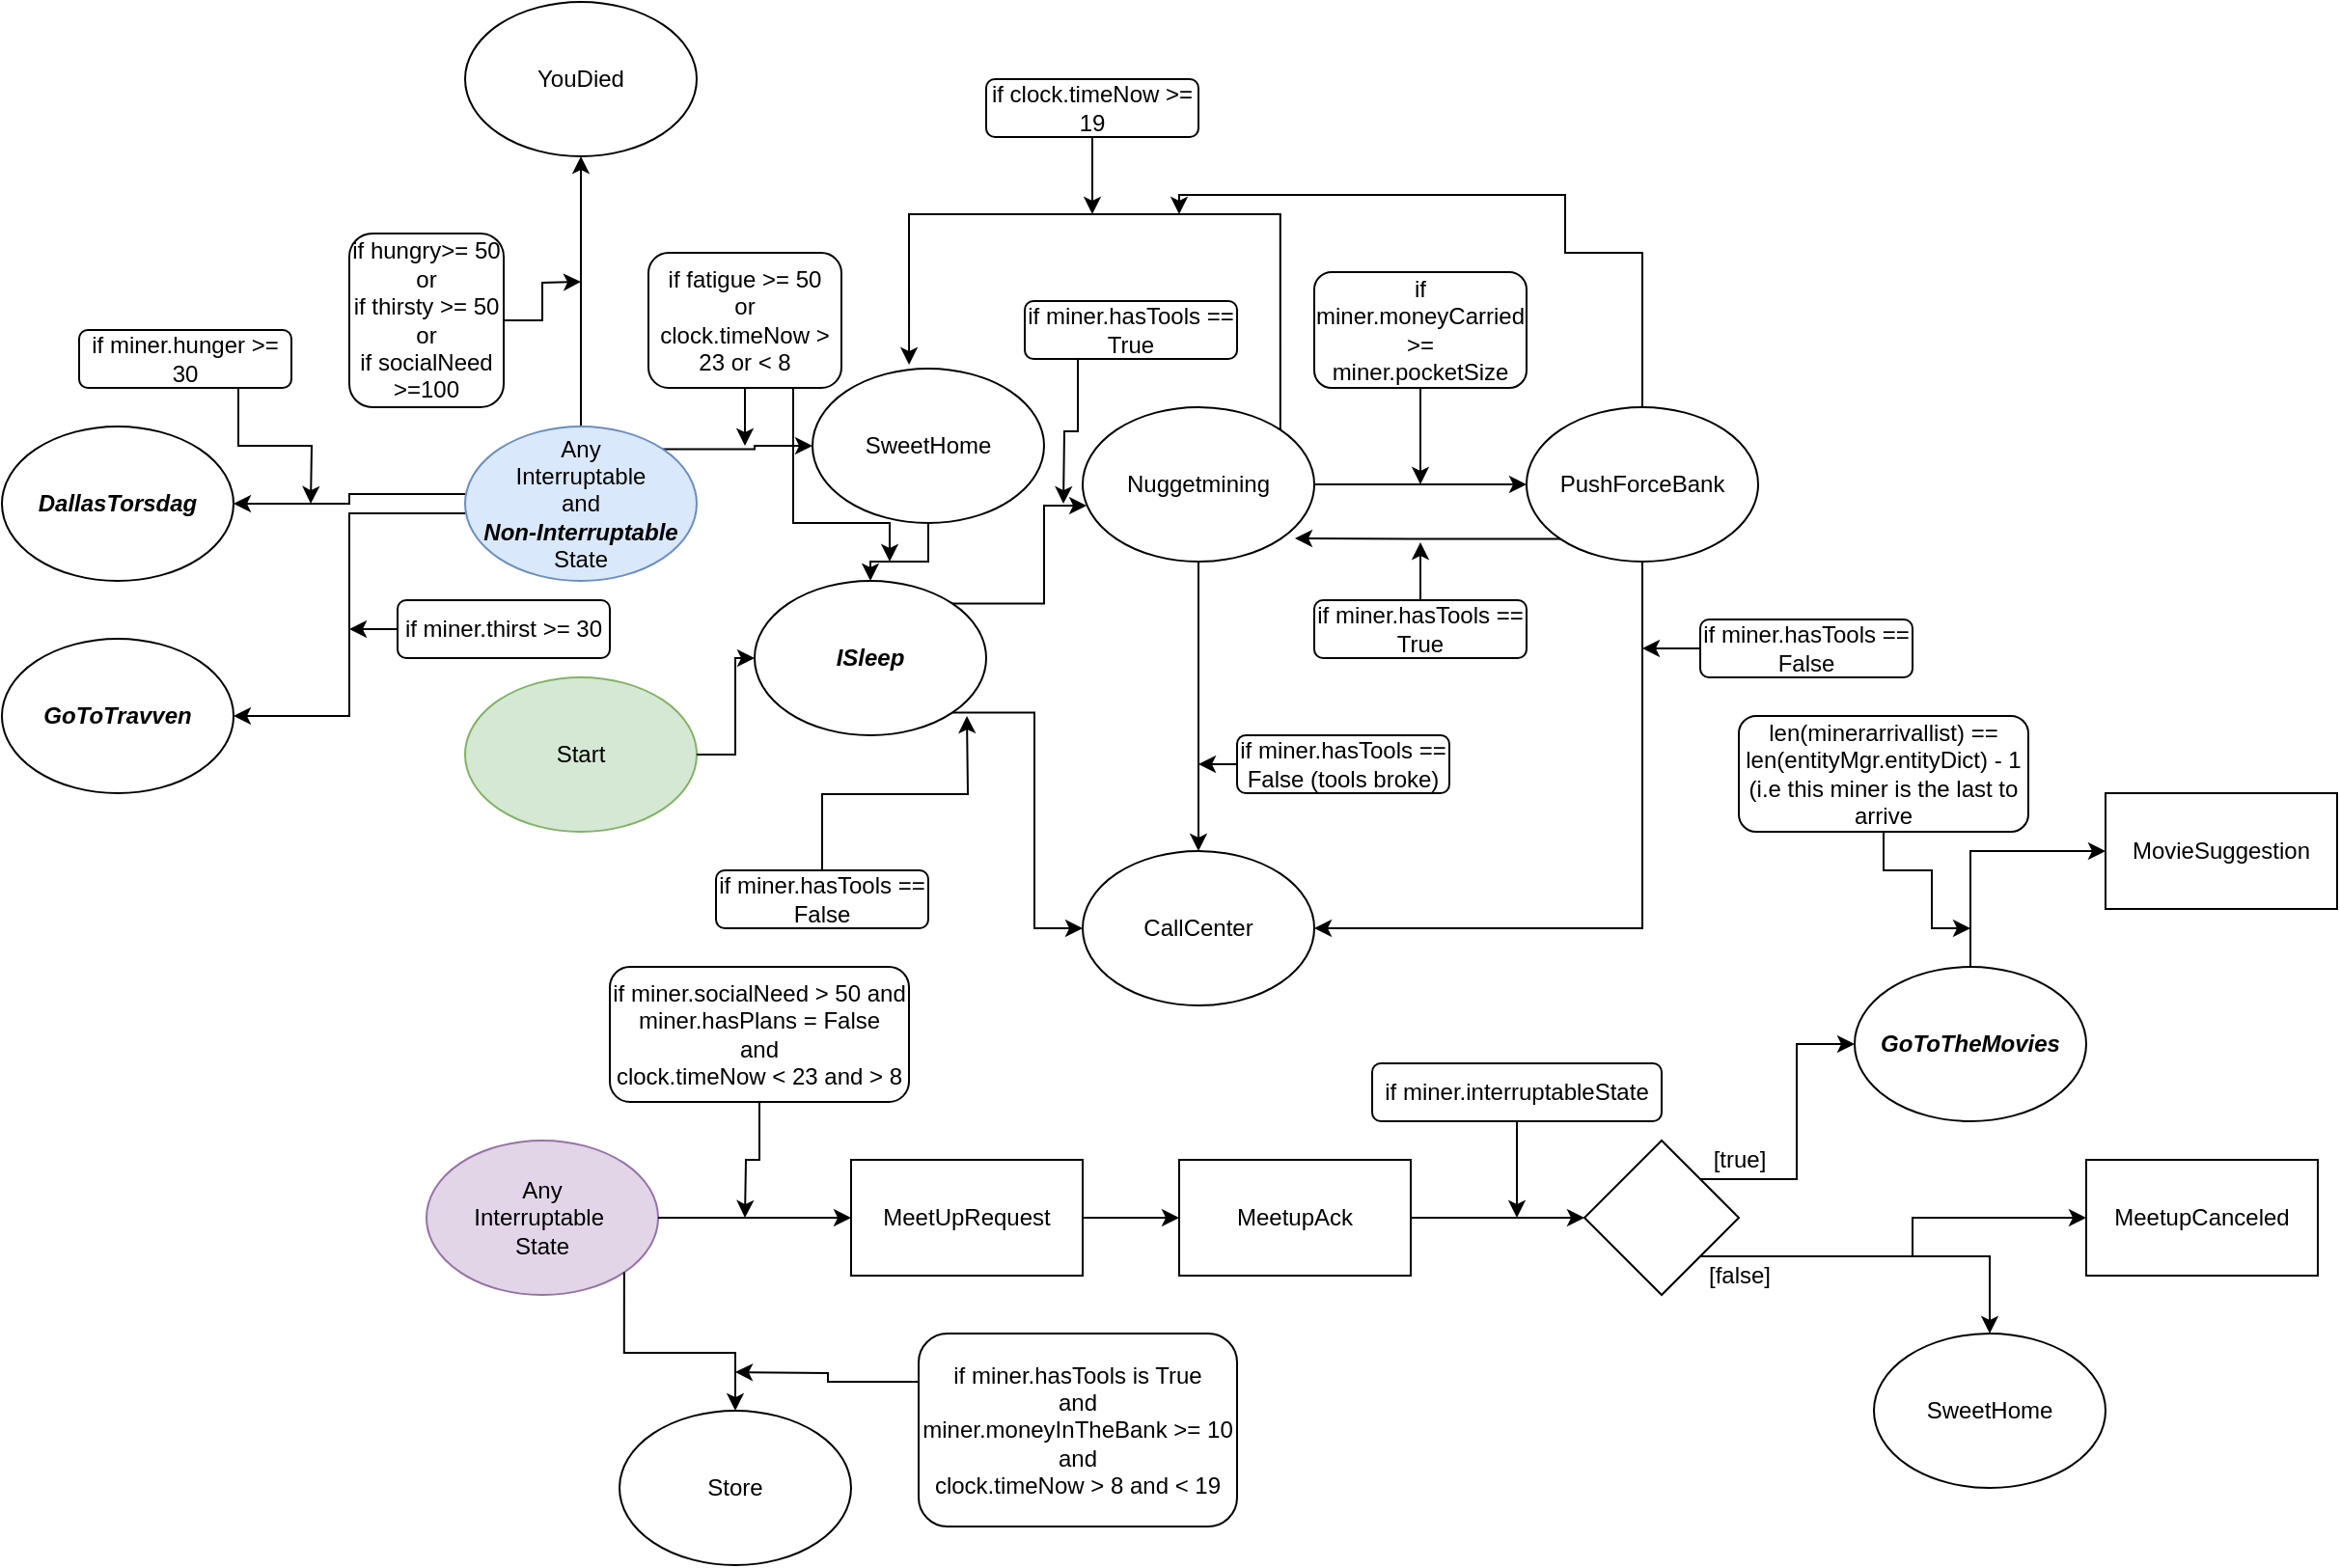 <mxfile version="12.6.5" type="device"><diagram id="fdf_WBCvm2wgA68wb1EI" name="Page-1"><mxGraphModel dx="2272" dy="2042" grid="1" gridSize="10" guides="1" tooltips="1" connect="1" arrows="1" fold="1" page="1" pageScale="1" pageWidth="850" pageHeight="1100" math="0" shadow="0"><root><mxCell id="0"/><mxCell id="1" parent="0"/><mxCell id="K7hLNqGEeLTEueCjMqMA-75" value="" style="group" parent="1" vertex="1" connectable="0"><mxGeometry x="270" y="90" width="120" height="80" as="geometry"/></mxCell><mxCell id="K7hLNqGEeLTEueCjMqMA-76" value="" style="ellipse;whiteSpace=wrap;html=1;" parent="K7hLNqGEeLTEueCjMqMA-75" vertex="1"><mxGeometry width="120" height="80" as="geometry"/></mxCell><mxCell id="K7hLNqGEeLTEueCjMqMA-77" value="SweetHome" style="text;html=1;strokeColor=none;fillColor=none;align=center;verticalAlign=middle;whiteSpace=wrap;rounded=0;" parent="K7hLNqGEeLTEueCjMqMA-75" vertex="1"><mxGeometry x="25" y="20" width="70" height="40" as="geometry"/></mxCell><mxCell id="K7hLNqGEeLTEueCjMqMA-80" value="" style="group;fillColor=none;" parent="1" vertex="1" connectable="0"><mxGeometry x="90" y="250" width="120" height="80" as="geometry"/></mxCell><mxCell id="K7hLNqGEeLTEueCjMqMA-3" value="Start" style="text;html=1;strokeColor=none;fillColor=none;align=center;verticalAlign=middle;whiteSpace=wrap;rounded=0;" parent="K7hLNqGEeLTEueCjMqMA-80" vertex="1"><mxGeometry x="60" y="10" width="40" height="20" as="geometry"/></mxCell><mxCell id="K7hLNqGEeLTEueCjMqMA-51" value="" style="ellipse;whiteSpace=wrap;html=1;fillColor=#d5e8d4;strokeColor=#82b366;" parent="K7hLNqGEeLTEueCjMqMA-80" vertex="1"><mxGeometry width="120" height="80" as="geometry"/></mxCell><mxCell id="K7hLNqGEeLTEueCjMqMA-52" value="Start" style="text;html=1;strokeColor=none;fillColor=none;align=center;verticalAlign=middle;whiteSpace=wrap;rounded=0;" parent="K7hLNqGEeLTEueCjMqMA-80" vertex="1"><mxGeometry x="40" y="30" width="40" height="20" as="geometry"/></mxCell><mxCell id="K7hLNqGEeLTEueCjMqMA-92" style="edgeStyle=orthogonalEdgeStyle;rounded=0;orthogonalLoop=1;jettySize=auto;html=1;exitX=1;exitY=0;exitDx=0;exitDy=0;" parent="1" source="K7hLNqGEeLTEueCjMqMA-72" target="K7hLNqGEeLTEueCjMqMA-76" edge="1"><mxGeometry relative="1" as="geometry"/></mxCell><mxCell id="K7hLNqGEeLTEueCjMqMA-96" value="" style="group" parent="1" vertex="1" connectable="0"><mxGeometry x="90" y="-100" width="120" height="80" as="geometry"/></mxCell><mxCell id="K7hLNqGEeLTEueCjMqMA-97" value="" style="group" parent="K7hLNqGEeLTEueCjMqMA-96" vertex="1" connectable="0"><mxGeometry width="120" height="80" as="geometry"/></mxCell><mxCell id="K7hLNqGEeLTEueCjMqMA-98" value="" style="ellipse;whiteSpace=wrap;html=1;" parent="K7hLNqGEeLTEueCjMqMA-97" vertex="1"><mxGeometry width="120" height="80" as="geometry"/></mxCell><mxCell id="K7hLNqGEeLTEueCjMqMA-99" value="YouDied" style="text;html=1;strokeColor=none;fillColor=none;align=center;verticalAlign=middle;whiteSpace=wrap;rounded=0;" parent="K7hLNqGEeLTEueCjMqMA-97" vertex="1"><mxGeometry x="25" y="20" width="70" height="40" as="geometry"/></mxCell><mxCell id="K7hLNqGEeLTEueCjMqMA-102" style="edgeStyle=orthogonalEdgeStyle;rounded=0;orthogonalLoop=1;jettySize=auto;html=1;exitX=0.5;exitY=0;exitDx=0;exitDy=0;entryX=0.5;entryY=1;entryDx=0;entryDy=0;" parent="1" source="K7hLNqGEeLTEueCjMqMA-72" target="K7hLNqGEeLTEueCjMqMA-98" edge="1"><mxGeometry relative="1" as="geometry"/></mxCell><mxCell id="K7hLNqGEeLTEueCjMqMA-104" style="edgeStyle=orthogonalEdgeStyle;rounded=0;orthogonalLoop=1;jettySize=auto;html=1;exitX=1;exitY=0.5;exitDx=0;exitDy=0;" parent="1" source="K7hLNqGEeLTEueCjMqMA-103" edge="1"><mxGeometry relative="1" as="geometry"><mxPoint x="150" y="45" as="targetPoint"/></mxGeometry></mxCell><mxCell id="K7hLNqGEeLTEueCjMqMA-103" value="&lt;div&gt;if hungry&amp;gt;= 50&lt;/div&gt;&lt;div&gt;or&lt;/div&gt;&lt;div&gt;if thirsty &amp;gt;= 50&lt;br&gt;&lt;/div&gt;&lt;div&gt;or&lt;/div&gt;&lt;div&gt;if socialNeed &amp;gt;=100&lt;/div&gt;" style="rounded=1;whiteSpace=wrap;html=1;" parent="1" vertex="1"><mxGeometry x="30" y="20" width="80" height="90" as="geometry"/></mxCell><mxCell id="eoAKdvufWvspaA0zsTED-4" style="edgeStyle=orthogonalEdgeStyle;rounded=0;orthogonalLoop=1;jettySize=auto;html=1;exitX=0.5;exitY=1;exitDx=0;exitDy=0;" parent="1" source="K7hLNqGEeLTEueCjMqMA-81" edge="1"><mxGeometry relative="1" as="geometry"><mxPoint x="235" y="130" as="targetPoint"/></mxGeometry></mxCell><mxCell id="eoAKdvufWvspaA0zsTED-5" style="edgeStyle=orthogonalEdgeStyle;rounded=0;orthogonalLoop=1;jettySize=auto;html=1;exitX=0.5;exitY=1;exitDx=0;exitDy=0;" parent="1" source="K7hLNqGEeLTEueCjMqMA-76" target="K7hLNqGEeLTEueCjMqMA-8" edge="1"><mxGeometry relative="1" as="geometry"/></mxCell><mxCell id="eoAKdvufWvspaA0zsTED-6" style="edgeStyle=orthogonalEdgeStyle;rounded=0;orthogonalLoop=1;jettySize=auto;html=1;exitX=0.75;exitY=1;exitDx=0;exitDy=0;" parent="1" source="K7hLNqGEeLTEueCjMqMA-81" edge="1"><mxGeometry relative="1" as="geometry"><mxPoint x="310" y="190" as="targetPoint"/><Array as="points"><mxPoint x="260" y="170"/><mxPoint x="310" y="170"/></Array></mxGeometry></mxCell><mxCell id="eoAKdvufWvspaA0zsTED-8" style="edgeStyle=orthogonalEdgeStyle;rounded=0;orthogonalLoop=1;jettySize=auto;html=1;exitX=1;exitY=0.5;exitDx=0;exitDy=0;" parent="1" source="K7hLNqGEeLTEueCjMqMA-51" target="K7hLNqGEeLTEueCjMqMA-8" edge="1"><mxGeometry relative="1" as="geometry"/></mxCell><mxCell id="eoAKdvufWvspaA0zsTED-10" value="" style="group" parent="1" vertex="1" connectable="0"><mxGeometry x="240" y="200" width="120" height="80" as="geometry"/></mxCell><mxCell id="K7hLNqGEeLTEueCjMqMA-8" value="" style="ellipse;whiteSpace=wrap;html=1;" parent="eoAKdvufWvspaA0zsTED-10" vertex="1"><mxGeometry width="120" height="80" as="geometry"/></mxCell><mxCell id="K7hLNqGEeLTEueCjMqMA-9" value="&lt;i&gt;&lt;b&gt;ISleep&lt;/b&gt;&lt;/i&gt;" style="text;html=1;align=center;verticalAlign=middle;whiteSpace=wrap;rounded=0;" parent="eoAKdvufWvspaA0zsTED-10" vertex="1"><mxGeometry x="40" y="30" width="40" height="20" as="geometry"/></mxCell><mxCell id="eoAKdvufWvspaA0zsTED-11" value="" style="group" parent="1" vertex="1" connectable="0"><mxGeometry x="410" y="110" width="120" height="80" as="geometry"/></mxCell><mxCell id="eoAKdvufWvspaA0zsTED-12" value="" style="ellipse;whiteSpace=wrap;html=1;" parent="eoAKdvufWvspaA0zsTED-11" vertex="1"><mxGeometry width="120" height="80" as="geometry"/></mxCell><mxCell id="eoAKdvufWvspaA0zsTED-13" value="Nuggetmining" style="text;html=1;align=center;verticalAlign=middle;whiteSpace=wrap;rounded=0;" parent="eoAKdvufWvspaA0zsTED-11" vertex="1"><mxGeometry x="40" y="30" width="40" height="20" as="geometry"/></mxCell><mxCell id="eoAKdvufWvspaA0zsTED-29" style="edgeStyle=orthogonalEdgeStyle;rounded=0;orthogonalLoop=1;jettySize=auto;html=1;exitX=0.25;exitY=1;exitDx=0;exitDy=0;" parent="1" source="eoAKdvufWvspaA0zsTED-15" edge="1"><mxGeometry relative="1" as="geometry"><mxPoint x="400" y="160" as="targetPoint"/></mxGeometry></mxCell><mxCell id="eoAKdvufWvspaA0zsTED-15" value="if miner.hasTools == True" style="rounded=1;whiteSpace=wrap;html=1;" parent="1" vertex="1"><mxGeometry x="380" y="55" width="110" height="30" as="geometry"/></mxCell><mxCell id="eoAKdvufWvspaA0zsTED-17" value="" style="group" parent="1" vertex="1" connectable="0"><mxGeometry x="410" y="340" width="120" height="80" as="geometry"/></mxCell><mxCell id="eoAKdvufWvspaA0zsTED-18" value="" style="ellipse;whiteSpace=wrap;html=1;" parent="eoAKdvufWvspaA0zsTED-17" vertex="1"><mxGeometry width="120" height="80" as="geometry"/></mxCell><mxCell id="eoAKdvufWvspaA0zsTED-19" value="CallCenter" style="text;html=1;align=center;verticalAlign=middle;whiteSpace=wrap;rounded=0;" parent="eoAKdvufWvspaA0zsTED-17" vertex="1"><mxGeometry x="40" y="30" width="40" height="20" as="geometry"/></mxCell><mxCell id="eoAKdvufWvspaA0zsTED-30" style="edgeStyle=orthogonalEdgeStyle;rounded=0;orthogonalLoop=1;jettySize=auto;html=1;exitX=0.5;exitY=0;exitDx=0;exitDy=0;" parent="1" source="eoAKdvufWvspaA0zsTED-22" edge="1"><mxGeometry relative="1" as="geometry"><mxPoint x="350" y="270" as="targetPoint"/></mxGeometry></mxCell><mxCell id="eoAKdvufWvspaA0zsTED-22" value="if miner.hasTools == False" style="rounded=1;whiteSpace=wrap;html=1;" parent="1" vertex="1"><mxGeometry x="220" y="350" width="110" height="30" as="geometry"/></mxCell><mxCell id="eoAKdvufWvspaA0zsTED-27" style="edgeStyle=orthogonalEdgeStyle;rounded=0;orthogonalLoop=1;jettySize=auto;html=1;exitX=1;exitY=1;exitDx=0;exitDy=0;entryX=0;entryY=0.5;entryDx=0;entryDy=0;" parent="1" source="K7hLNqGEeLTEueCjMqMA-8" target="eoAKdvufWvspaA0zsTED-18" edge="1"><mxGeometry relative="1" as="geometry"/></mxCell><mxCell id="eoAKdvufWvspaA0zsTED-28" style="edgeStyle=orthogonalEdgeStyle;rounded=0;orthogonalLoop=1;jettySize=auto;html=1;exitX=1;exitY=0;exitDx=0;exitDy=0;entryX=0.017;entryY=0.638;entryDx=0;entryDy=0;entryPerimeter=0;" parent="1" source="K7hLNqGEeLTEueCjMqMA-8" target="eoAKdvufWvspaA0zsTED-12" edge="1"><mxGeometry relative="1" as="geometry"><Array as="points"><mxPoint x="390" y="212"/><mxPoint x="390" y="161"/></Array></mxGeometry></mxCell><mxCell id="eoAKdvufWvspaA0zsTED-31" value="" style="group" parent="1" vertex="1" connectable="0"><mxGeometry x="640" y="110" width="120" height="80" as="geometry"/></mxCell><mxCell id="eoAKdvufWvspaA0zsTED-32" value="" style="ellipse;whiteSpace=wrap;html=1;" parent="eoAKdvufWvspaA0zsTED-31" vertex="1"><mxGeometry width="120" height="80" as="geometry"/></mxCell><mxCell id="eoAKdvufWvspaA0zsTED-33" value="PushForceBank" style="text;html=1;align=center;verticalAlign=middle;whiteSpace=wrap;rounded=0;" parent="eoAKdvufWvspaA0zsTED-31" vertex="1"><mxGeometry x="40" y="30" width="40" height="20" as="geometry"/></mxCell><mxCell id="eoAKdvufWvspaA0zsTED-34" style="edgeStyle=orthogonalEdgeStyle;rounded=0;orthogonalLoop=1;jettySize=auto;html=1;exitX=1;exitY=0.5;exitDx=0;exitDy=0;" parent="1" source="eoAKdvufWvspaA0zsTED-12" edge="1"><mxGeometry relative="1" as="geometry"><mxPoint x="640" y="150" as="targetPoint"/></mxGeometry></mxCell><mxCell id="eoAKdvufWvspaA0zsTED-41" style="edgeStyle=orthogonalEdgeStyle;rounded=0;orthogonalLoop=1;jettySize=auto;html=1;exitX=0.5;exitY=1;exitDx=0;exitDy=0;" parent="1" source="eoAKdvufWvspaA0zsTED-38" edge="1"><mxGeometry relative="1" as="geometry"><mxPoint x="585" y="150" as="targetPoint"/></mxGeometry></mxCell><mxCell id="eoAKdvufWvspaA0zsTED-38" value="if miner.moneyCarried&lt;br&gt;&amp;gt;= miner.pocketSize" style="rounded=1;whiteSpace=wrap;html=1;" parent="1" vertex="1"><mxGeometry x="530" y="40" width="110" height="60" as="geometry"/></mxCell><mxCell id="eoAKdvufWvspaA0zsTED-43" style="edgeStyle=orthogonalEdgeStyle;rounded=0;orthogonalLoop=1;jettySize=auto;html=1;exitX=1;exitY=0;exitDx=0;exitDy=0;entryX=0.417;entryY=-0.025;entryDx=0;entryDy=0;entryPerimeter=0;" parent="1" source="eoAKdvufWvspaA0zsTED-12" target="K7hLNqGEeLTEueCjMqMA-76" edge="1"><mxGeometry relative="1" as="geometry"><mxPoint x="320" y="-40" as="targetPoint"/><Array as="points"><mxPoint x="512" y="10"/><mxPoint x="320" y="10"/></Array></mxGeometry></mxCell><mxCell id="eoAKdvufWvspaA0zsTED-45" style="edgeStyle=orthogonalEdgeStyle;rounded=0;orthogonalLoop=1;jettySize=auto;html=1;exitX=0.5;exitY=1;exitDx=0;exitDy=0;" parent="1" source="eoAKdvufWvspaA0zsTED-44" edge="1"><mxGeometry relative="1" as="geometry"><mxPoint x="415" y="10" as="targetPoint"/></mxGeometry></mxCell><mxCell id="eoAKdvufWvspaA0zsTED-44" value="if clock.timeNow &amp;gt;= 19" style="rounded=1;whiteSpace=wrap;html=1;" parent="1" vertex="1"><mxGeometry x="360" y="-60" width="110" height="30" as="geometry"/></mxCell><mxCell id="eoAKdvufWvspaA0zsTED-46" style="edgeStyle=orthogonalEdgeStyle;rounded=0;orthogonalLoop=1;jettySize=auto;html=1;exitX=0.5;exitY=0;exitDx=0;exitDy=0;" parent="1" source="eoAKdvufWvspaA0zsTED-32" edge="1"><mxGeometry relative="1" as="geometry"><mxPoint x="460" y="10" as="targetPoint"/><Array as="points"><mxPoint x="700" y="30"/><mxPoint x="660" y="30"/><mxPoint x="660"/><mxPoint x="460"/><mxPoint x="460" y="10"/></Array></mxGeometry></mxCell><mxCell id="eoAKdvufWvspaA0zsTED-47" style="edgeStyle=orthogonalEdgeStyle;rounded=0;orthogonalLoop=1;jettySize=auto;html=1;exitX=0.5;exitY=1;exitDx=0;exitDy=0;entryX=0.5;entryY=0;entryDx=0;entryDy=0;" parent="1" source="eoAKdvufWvspaA0zsTED-12" target="eoAKdvufWvspaA0zsTED-18" edge="1"><mxGeometry relative="1" as="geometry"/></mxCell><mxCell id="eoAKdvufWvspaA0zsTED-62" style="edgeStyle=orthogonalEdgeStyle;rounded=0;orthogonalLoop=1;jettySize=auto;html=1;exitX=0;exitY=0.5;exitDx=0;exitDy=0;" parent="1" source="eoAKdvufWvspaA0zsTED-51" edge="1"><mxGeometry relative="1" as="geometry"><mxPoint x="470" y="295" as="targetPoint"/></mxGeometry></mxCell><mxCell id="eoAKdvufWvspaA0zsTED-51" value="if miner.hasTools == False (tools broke)" style="rounded=1;whiteSpace=wrap;html=1;" parent="1" vertex="1"><mxGeometry x="490" y="280" width="110" height="30" as="geometry"/></mxCell><mxCell id="eoAKdvufWvspaA0zsTED-54" style="edgeStyle=orthogonalEdgeStyle;rounded=0;orthogonalLoop=1;jettySize=auto;html=1;exitX=0.5;exitY=1;exitDx=0;exitDy=0;entryX=1;entryY=0.5;entryDx=0;entryDy=0;" parent="1" source="eoAKdvufWvspaA0zsTED-32" target="eoAKdvufWvspaA0zsTED-18" edge="1"><mxGeometry relative="1" as="geometry"/></mxCell><mxCell id="eoAKdvufWvspaA0zsTED-56" style="edgeStyle=orthogonalEdgeStyle;rounded=0;orthogonalLoop=1;jettySize=auto;html=1;exitX=0;exitY=0.5;exitDx=0;exitDy=0;" parent="1" source="eoAKdvufWvspaA0zsTED-55" edge="1"><mxGeometry relative="1" as="geometry"><mxPoint x="700" y="235" as="targetPoint"/></mxGeometry></mxCell><mxCell id="eoAKdvufWvspaA0zsTED-55" value="if miner.hasTools == False" style="rounded=1;whiteSpace=wrap;html=1;" parent="1" vertex="1"><mxGeometry x="730" y="220" width="110" height="30" as="geometry"/></mxCell><mxCell id="eoAKdvufWvspaA0zsTED-63" style="edgeStyle=orthogonalEdgeStyle;rounded=0;orthogonalLoop=1;jettySize=auto;html=1;exitX=0;exitY=1;exitDx=0;exitDy=0;" parent="1" source="eoAKdvufWvspaA0zsTED-32" edge="1"><mxGeometry relative="1" as="geometry"><mxPoint x="520" y="178" as="targetPoint"/></mxGeometry></mxCell><mxCell id="eoAKdvufWvspaA0zsTED-65" style="edgeStyle=orthogonalEdgeStyle;rounded=0;orthogonalLoop=1;jettySize=auto;html=1;exitX=0.5;exitY=0;exitDx=0;exitDy=0;" parent="1" source="eoAKdvufWvspaA0zsTED-64" edge="1"><mxGeometry relative="1" as="geometry"><mxPoint x="585" y="180" as="targetPoint"/></mxGeometry></mxCell><mxCell id="eoAKdvufWvspaA0zsTED-64" value="if miner.hasTools == True" style="rounded=1;whiteSpace=wrap;html=1;" parent="1" vertex="1"><mxGeometry x="530" y="210" width="110" height="30" as="geometry"/></mxCell><mxCell id="eoAKdvufWvspaA0zsTED-3" value="" style="group" parent="1" vertex="1" connectable="0"><mxGeometry x="90" y="120" width="120" height="80" as="geometry"/></mxCell><mxCell id="K7hLNqGEeLTEueCjMqMA-72" value="" style="ellipse;whiteSpace=wrap;html=1;fillColor=#dae8fc;strokeColor=#6c8ebf;" parent="eoAKdvufWvspaA0zsTED-3" vertex="1"><mxGeometry width="120" height="80" as="geometry"/></mxCell><mxCell id="K7hLNqGEeLTEueCjMqMA-73" value="&lt;div&gt;Any &lt;br&gt;Interruptable&lt;/div&gt;&lt;div&gt;and&lt;/div&gt;&lt;div&gt;&lt;b&gt;&lt;i&gt;Non-Interruptable&lt;/i&gt;&lt;/b&gt;&lt;br&gt;State&lt;/div&gt;" style="text;html=1;strokeColor=none;fillColor=none;align=center;verticalAlign=middle;whiteSpace=wrap;rounded=0;" parent="eoAKdvufWvspaA0zsTED-3" vertex="1"><mxGeometry y="30" width="120" height="20" as="geometry"/></mxCell><mxCell id="K7hLNqGEeLTEueCjMqMA-81" value="if fatigue &amp;gt;= 50&lt;br&gt;or &lt;br&gt;clock.timeNow &amp;gt; 23 or &amp;lt; 8" style="rounded=1;whiteSpace=wrap;html=1;" parent="1" vertex="1"><mxGeometry x="185" y="30" width="100" height="70" as="geometry"/></mxCell><mxCell id="eoAKdvufWvspaA0zsTED-72" value="" style="group" parent="1" vertex="1" connectable="0"><mxGeometry x="70" y="490" width="120" height="80" as="geometry"/></mxCell><mxCell id="eoAKdvufWvspaA0zsTED-69" value="" style="group;" parent="eoAKdvufWvspaA0zsTED-72" vertex="1" connectable="0"><mxGeometry width="120" height="80" as="geometry"/></mxCell><mxCell id="eoAKdvufWvspaA0zsTED-66" value="" style="group;fillColor=none;strokeColor=none;gradientColor=#ffffff;" parent="eoAKdvufWvspaA0zsTED-69" vertex="1" connectable="0"><mxGeometry width="120" height="80" as="geometry"/></mxCell><mxCell id="eoAKdvufWvspaA0zsTED-67" value="" style="ellipse;whiteSpace=wrap;html=1;fillColor=#e1d5e7;strokeColor=#9673a6;" parent="eoAKdvufWvspaA0zsTED-66" vertex="1"><mxGeometry width="120" height="80" as="geometry"/></mxCell><mxCell id="eoAKdvufWvspaA0zsTED-68" value="&lt;div&gt;Any&lt;/div&gt;&lt;div&gt;Interruptable&amp;nbsp;&lt;/div&gt;&lt;div&gt;State&lt;/div&gt;" style="text;html=1;align=center;verticalAlign=middle;whiteSpace=wrap;rounded=0;" parent="eoAKdvufWvspaA0zsTED-66" vertex="1"><mxGeometry x="20" y="15" width="80" height="50" as="geometry"/></mxCell><mxCell id="eoAKdvufWvspaA0zsTED-84" style="edgeStyle=orthogonalEdgeStyle;rounded=0;orthogonalLoop=1;jettySize=auto;html=1;exitX=1;exitY=0.5;exitDx=0;exitDy=0;entryX=0;entryY=0.5;entryDx=0;entryDy=0;" parent="1" source="eoAKdvufWvspaA0zsTED-78" target="eoAKdvufWvspaA0zsTED-83" edge="1"><mxGeometry relative="1" as="geometry"/></mxCell><mxCell id="eoAKdvufWvspaA0zsTED-78" value="MeetUpRequest" style="rounded=0;whiteSpace=wrap;html=1;fillColor=none;gradientColor=#DBABFF;align=center;" parent="1" vertex="1"><mxGeometry x="290" y="500" width="120" height="60" as="geometry"/></mxCell><mxCell id="eoAKdvufWvspaA0zsTED-79" style="edgeStyle=orthogonalEdgeStyle;rounded=0;orthogonalLoop=1;jettySize=auto;html=1;exitX=1;exitY=0.5;exitDx=0;exitDy=0;entryX=0;entryY=0.5;entryDx=0;entryDy=0;" parent="1" source="eoAKdvufWvspaA0zsTED-67" target="eoAKdvufWvspaA0zsTED-78" edge="1"><mxGeometry relative="1" as="geometry"/></mxCell><mxCell id="eoAKdvufWvspaA0zsTED-81" style="edgeStyle=orthogonalEdgeStyle;rounded=0;orthogonalLoop=1;jettySize=auto;html=1;exitX=0.5;exitY=1;exitDx=0;exitDy=0;" parent="1" source="eoAKdvufWvspaA0zsTED-80" edge="1"><mxGeometry relative="1" as="geometry"><mxPoint x="235" y="530" as="targetPoint"/></mxGeometry></mxCell><mxCell id="eoAKdvufWvspaA0zsTED-80" value="if miner.socialNeed &amp;gt; 50 and miner.hasPlans = False&lt;br&gt;and&lt;br&gt;clock.timeNow &amp;lt; 23 and &amp;gt; 8" style="rounded=1;whiteSpace=wrap;html=1;" parent="1" vertex="1"><mxGeometry x="165" y="400" width="155" height="70" as="geometry"/></mxCell><mxCell id="eoAKdvufWvspaA0zsTED-106" style="edgeStyle=orthogonalEdgeStyle;rounded=0;orthogonalLoop=1;jettySize=auto;html=1;exitX=1;exitY=0.5;exitDx=0;exitDy=0;" parent="1" source="eoAKdvufWvspaA0zsTED-83" target="eoAKdvufWvspaA0zsTED-105" edge="1"><mxGeometry relative="1" as="geometry"/></mxCell><mxCell id="eoAKdvufWvspaA0zsTED-83" value="MeetupAck" style="rounded=0;whiteSpace=wrap;html=1;fillColor=none;gradientColor=#DBABFF;align=center;" parent="1" vertex="1"><mxGeometry x="460" y="500" width="120" height="60" as="geometry"/></mxCell><mxCell id="eoAKdvufWvspaA0zsTED-86" value="" style="group" parent="1" vertex="1" connectable="0"><mxGeometry x="810" y="400" width="120" height="80" as="geometry"/></mxCell><mxCell id="eoAKdvufWvspaA0zsTED-87" value="" style="ellipse;whiteSpace=wrap;html=1;" parent="eoAKdvufWvspaA0zsTED-86" vertex="1"><mxGeometry width="120" height="80" as="geometry"/></mxCell><mxCell id="eoAKdvufWvspaA0zsTED-88" value="&lt;b&gt;&lt;i&gt;GoToTheMovies&lt;/i&gt;&lt;/b&gt;" style="text;html=1;align=center;verticalAlign=middle;whiteSpace=wrap;rounded=0;" parent="eoAKdvufWvspaA0zsTED-86" vertex="1"><mxGeometry x="40" y="30" width="40" height="20" as="geometry"/></mxCell><mxCell id="eoAKdvufWvspaA0zsTED-107" style="edgeStyle=orthogonalEdgeStyle;rounded=0;orthogonalLoop=1;jettySize=auto;html=1;exitX=0.5;exitY=1;exitDx=0;exitDy=0;" parent="1" source="eoAKdvufWvspaA0zsTED-90" edge="1"><mxGeometry relative="1" as="geometry"><mxPoint x="635" y="530" as="targetPoint"/></mxGeometry></mxCell><mxCell id="eoAKdvufWvspaA0zsTED-90" value="if miner.interruptableState" style="rounded=1;whiteSpace=wrap;html=1;" parent="1" vertex="1"><mxGeometry x="560" y="450" width="150" height="30" as="geometry"/></mxCell><mxCell id="eoAKdvufWvspaA0zsTED-93" value="" style="group" parent="1" vertex="1" connectable="0"><mxGeometry x="820" y="590" width="120" height="80" as="geometry"/></mxCell><mxCell id="eoAKdvufWvspaA0zsTED-94" value="" style="ellipse;whiteSpace=wrap;html=1;" parent="eoAKdvufWvspaA0zsTED-93" vertex="1"><mxGeometry width="120" height="80" as="geometry"/></mxCell><mxCell id="eoAKdvufWvspaA0zsTED-95" value="SweetHome" style="text;html=1;strokeColor=none;fillColor=none;align=center;verticalAlign=middle;whiteSpace=wrap;rounded=0;" parent="eoAKdvufWvspaA0zsTED-93" vertex="1"><mxGeometry x="25" y="20" width="70" height="40" as="geometry"/></mxCell><mxCell id="eoAKdvufWvspaA0zsTED-101" value="MeetupCanceled" style="rounded=0;whiteSpace=wrap;html=1;fillColor=none;gradientColor=#DBABFF;align=center;" parent="1" vertex="1"><mxGeometry x="930" y="500" width="120" height="60" as="geometry"/></mxCell><mxCell id="eoAKdvufWvspaA0zsTED-108" style="edgeStyle=orthogonalEdgeStyle;rounded=0;orthogonalLoop=1;jettySize=auto;html=1;exitX=1;exitY=0;exitDx=0;exitDy=0;entryX=0;entryY=0.5;entryDx=0;entryDy=0;" parent="1" source="eoAKdvufWvspaA0zsTED-105" target="eoAKdvufWvspaA0zsTED-87" edge="1"><mxGeometry relative="1" as="geometry"/></mxCell><mxCell id="eoAKdvufWvspaA0zsTED-112" style="edgeStyle=orthogonalEdgeStyle;rounded=0;orthogonalLoop=1;jettySize=auto;html=1;exitX=1;exitY=1;exitDx=0;exitDy=0;entryX=0.5;entryY=0;entryDx=0;entryDy=0;" parent="1" source="eoAKdvufWvspaA0zsTED-105" target="eoAKdvufWvspaA0zsTED-94" edge="1"><mxGeometry relative="1" as="geometry"/></mxCell><mxCell id="eoAKdvufWvspaA0zsTED-113" style="edgeStyle=orthogonalEdgeStyle;rounded=0;orthogonalLoop=1;jettySize=auto;html=1;exitX=1;exitY=1;exitDx=0;exitDy=0;entryX=0;entryY=0.5;entryDx=0;entryDy=0;" parent="1" source="eoAKdvufWvspaA0zsTED-105" target="eoAKdvufWvspaA0zsTED-101" edge="1"><mxGeometry relative="1" as="geometry"/></mxCell><mxCell id="eoAKdvufWvspaA0zsTED-105" value="" style="rhombus;whiteSpace=wrap;html=1;fillColor=none;gradientColor=#DBABFF;align=center;" parent="1" vertex="1"><mxGeometry x="670" y="490" width="80" height="80" as="geometry"/></mxCell><mxCell id="eoAKdvufWvspaA0zsTED-109" value="[true]" style="text;html=1;align=center;verticalAlign=middle;resizable=0;points=[];autosize=1;" parent="1" vertex="1"><mxGeometry x="730" y="490" width="40" height="20" as="geometry"/></mxCell><mxCell id="eoAKdvufWvspaA0zsTED-114" value="[false]" style="text;html=1;align=center;verticalAlign=middle;resizable=0;points=[];autosize=1;" parent="1" vertex="1"><mxGeometry x="725" y="550" width="50" height="20" as="geometry"/></mxCell><mxCell id="eoAKdvufWvspaA0zsTED-116" value="MovieSuggestion" style="rounded=0;whiteSpace=wrap;html=1;fillColor=none;gradientColor=#DBABFF;align=center;" parent="1" vertex="1"><mxGeometry x="940" y="310" width="120" height="60" as="geometry"/></mxCell><mxCell id="eoAKdvufWvspaA0zsTED-117" style="edgeStyle=orthogonalEdgeStyle;rounded=0;orthogonalLoop=1;jettySize=auto;html=1;exitX=0.5;exitY=0;exitDx=0;exitDy=0;entryX=0;entryY=0.5;entryDx=0;entryDy=0;" parent="1" source="eoAKdvufWvspaA0zsTED-87" target="eoAKdvufWvspaA0zsTED-116" edge="1"><mxGeometry relative="1" as="geometry"/></mxCell><mxCell id="eoAKdvufWvspaA0zsTED-120" style="edgeStyle=orthogonalEdgeStyle;rounded=0;orthogonalLoop=1;jettySize=auto;html=1;exitX=0.5;exitY=1;exitDx=0;exitDy=0;" parent="1" source="eoAKdvufWvspaA0zsTED-118" edge="1"><mxGeometry relative="1" as="geometry"><mxPoint x="870" y="380" as="targetPoint"/><Array as="points"><mxPoint x="825" y="350"/><mxPoint x="850" y="350"/><mxPoint x="850" y="380"/></Array></mxGeometry></mxCell><mxCell id="eoAKdvufWvspaA0zsTED-118" value="len(minerarrivallist) ==&lt;br&gt;len(entityMgr.entityDict) - 1&lt;br&gt;(i.e this miner is the last to arrive" style="rounded=1;whiteSpace=wrap;html=1;" parent="1" vertex="1"><mxGeometry x="750" y="270" width="150" height="60" as="geometry"/></mxCell><mxCell id="h6sALat_OKjF9gH2EI1u-3" value="" style="group" vertex="1" connectable="0" parent="1"><mxGeometry x="170" y="630" width="120" height="80" as="geometry"/></mxCell><mxCell id="h6sALat_OKjF9gH2EI1u-4" value="" style="ellipse;whiteSpace=wrap;html=1;" vertex="1" parent="h6sALat_OKjF9gH2EI1u-3"><mxGeometry width="120" height="80" as="geometry"/></mxCell><mxCell id="h6sALat_OKjF9gH2EI1u-5" value="Store" style="text;html=1;strokeColor=none;fillColor=none;align=center;verticalAlign=middle;whiteSpace=wrap;rounded=0;" vertex="1" parent="h6sALat_OKjF9gH2EI1u-3"><mxGeometry x="25" y="20" width="70" height="40" as="geometry"/></mxCell><mxCell id="h6sALat_OKjF9gH2EI1u-10" style="edgeStyle=orthogonalEdgeStyle;rounded=0;orthogonalLoop=1;jettySize=auto;html=1;exitX=0;exitY=0.25;exitDx=0;exitDy=0;" edge="1" parent="1" source="h6sALat_OKjF9gH2EI1u-8"><mxGeometry relative="1" as="geometry"><mxPoint x="230" y="610" as="targetPoint"/></mxGeometry></mxCell><mxCell id="h6sALat_OKjF9gH2EI1u-8" value="if miner.hasTools is True&lt;br&gt;and &lt;br&gt;miner.moneyInTheBank &amp;gt;= 10&lt;br&gt;and &lt;br&gt;clock.timeNow &amp;gt; 8 and &amp;lt; 19" style="rounded=1;whiteSpace=wrap;html=1;" vertex="1" parent="1"><mxGeometry x="325" y="590" width="165" height="100" as="geometry"/></mxCell><mxCell id="h6sALat_OKjF9gH2EI1u-11" style="edgeStyle=orthogonalEdgeStyle;rounded=0;orthogonalLoop=1;jettySize=auto;html=1;exitX=1;exitY=1;exitDx=0;exitDy=0;entryX=0.5;entryY=0;entryDx=0;entryDy=0;" edge="1" parent="1" source="eoAKdvufWvspaA0zsTED-67" target="h6sALat_OKjF9gH2EI1u-4"><mxGeometry relative="1" as="geometry"/></mxCell><mxCell id="h6sALat_OKjF9gH2EI1u-12" value="" style="group" vertex="1" connectable="0" parent="1"><mxGeometry x="-150" y="120" width="120" height="80" as="geometry"/></mxCell><mxCell id="h6sALat_OKjF9gH2EI1u-13" value="" style="group" vertex="1" connectable="0" parent="h6sALat_OKjF9gH2EI1u-12"><mxGeometry width="120" height="80" as="geometry"/></mxCell><mxCell id="h6sALat_OKjF9gH2EI1u-14" value="" style="ellipse;whiteSpace=wrap;html=1;" vertex="1" parent="h6sALat_OKjF9gH2EI1u-13"><mxGeometry width="120" height="80" as="geometry"/></mxCell><mxCell id="h6sALat_OKjF9gH2EI1u-15" value="&lt;b&gt;&lt;i&gt;DallasTorsdag&lt;/i&gt;&lt;/b&gt;" style="text;html=1;strokeColor=none;fillColor=none;align=center;verticalAlign=middle;whiteSpace=wrap;rounded=0;" vertex="1" parent="h6sALat_OKjF9gH2EI1u-13"><mxGeometry x="25" y="20" width="70" height="40" as="geometry"/></mxCell><mxCell id="h6sALat_OKjF9gH2EI1u-16" value="" style="group" vertex="1" connectable="0" parent="1"><mxGeometry x="-150" y="230" width="120" height="80" as="geometry"/></mxCell><mxCell id="h6sALat_OKjF9gH2EI1u-17" value="" style="group" vertex="1" connectable="0" parent="h6sALat_OKjF9gH2EI1u-16"><mxGeometry width="120" height="80" as="geometry"/></mxCell><mxCell id="h6sALat_OKjF9gH2EI1u-18" value="" style="ellipse;whiteSpace=wrap;html=1;" vertex="1" parent="h6sALat_OKjF9gH2EI1u-17"><mxGeometry width="120" height="80" as="geometry"/></mxCell><mxCell id="h6sALat_OKjF9gH2EI1u-19" value="&lt;b&gt;&lt;i&gt;GoToTravven&lt;/i&gt;&lt;/b&gt;" style="text;html=1;strokeColor=none;fillColor=none;align=center;verticalAlign=middle;whiteSpace=wrap;rounded=0;" vertex="1" parent="h6sALat_OKjF9gH2EI1u-17"><mxGeometry x="25" y="20" width="70" height="40" as="geometry"/></mxCell><mxCell id="h6sALat_OKjF9gH2EI1u-20" style="edgeStyle=orthogonalEdgeStyle;rounded=0;orthogonalLoop=1;jettySize=auto;html=1;exitX=0;exitY=0.25;exitDx=0;exitDy=0;" edge="1" parent="1" source="K7hLNqGEeLTEueCjMqMA-73" target="h6sALat_OKjF9gH2EI1u-14"><mxGeometry relative="1" as="geometry"/></mxCell><mxCell id="h6sALat_OKjF9gH2EI1u-22" style="edgeStyle=orthogonalEdgeStyle;rounded=0;orthogonalLoop=1;jettySize=auto;html=1;exitX=0;exitY=0.75;exitDx=0;exitDy=0;entryX=1;entryY=0.5;entryDx=0;entryDy=0;" edge="1" parent="1" source="K7hLNqGEeLTEueCjMqMA-73" target="h6sALat_OKjF9gH2EI1u-18"><mxGeometry relative="1" as="geometry"/></mxCell><mxCell id="h6sALat_OKjF9gH2EI1u-25" style="edgeStyle=orthogonalEdgeStyle;rounded=0;orthogonalLoop=1;jettySize=auto;html=1;exitX=0.75;exitY=1;exitDx=0;exitDy=0;" edge="1" parent="1" source="h6sALat_OKjF9gH2EI1u-23"><mxGeometry relative="1" as="geometry"><mxPoint x="10" y="160" as="targetPoint"/></mxGeometry></mxCell><mxCell id="h6sALat_OKjF9gH2EI1u-23" value="if miner.hunger &amp;gt;= 30" style="rounded=1;whiteSpace=wrap;html=1;" vertex="1" parent="1"><mxGeometry x="-110" y="70" width="110" height="30" as="geometry"/></mxCell><mxCell id="h6sALat_OKjF9gH2EI1u-28" style="edgeStyle=orthogonalEdgeStyle;rounded=0;orthogonalLoop=1;jettySize=auto;html=1;exitX=0;exitY=0.5;exitDx=0;exitDy=0;" edge="1" parent="1" source="h6sALat_OKjF9gH2EI1u-26"><mxGeometry relative="1" as="geometry"><mxPoint x="30" y="225" as="targetPoint"/></mxGeometry></mxCell><mxCell id="h6sALat_OKjF9gH2EI1u-26" value="if miner.thirst &amp;gt;= 30" style="rounded=1;whiteSpace=wrap;html=1;" vertex="1" parent="1"><mxGeometry x="55" y="210" width="110" height="30" as="geometry"/></mxCell></root></mxGraphModel></diagram></mxfile>